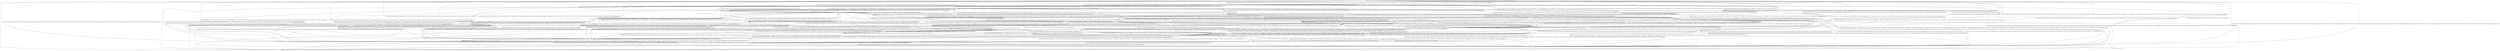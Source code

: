 digraph G {
graph [dpi = 600]"$" [label="$",shape=doublecircle];
"Add_to_Cart" [label="Add_to_Cart",shape=ellipse];
"View_Items" [label="View_Items",shape=ellipse];
"cancelorder" [label="cancelorder",shape=ellipse];
"clearcart" [label="clearcart",shape=ellipse];
"deferorder" [label="deferorder",shape=ellipse];
"home" [label="home",shape=ellipse];
"inventory" [label="inventory",shape=ellipse];
"login" [label="login",shape=septagon];
"logout" [label="logout",shape=ellipse];
"purchasecart" [label="purchasecart",shape=ellipse];
"remove" [label="remove",shape=ellipse];
"sellinventory" [label="sellinventory",shape=ellipse];
"shoppingcart" [label="shoppingcart",shape=ellipse];
"login"->"$" [style=solid,label=""];
"View_Items"->"$" [style=solid,label=""];
"Add_to_Cart"->"$" [style=solid,label=""];
"shoppingcart"->"$" [style=solid,label=""];
"clearcart"->"$" [style=solid,label=""];
"deferorder"->"$" [style=solid,label=""];
"home"->"$" [style=solid,label=""];
"logout"->"$" [style=solid,label=""];
"inventory"->"$" [style=solid,label=""];
"sellinventory"->"$" [style=solid,label=""];
"purchasecart"->"$" [style=solid,label=""];
"cancelorder"->"$" [style=solid,label=""];
"remove"->"$" [style=solid,label=""];
"login"->"login" [style=solid,label="[${action}=\"login=true && loginpurchasecart++ && loginhome++ && loginlogout++ && logindeferorder++ && loginclearcart++ && logincancelorder++\"] / [${guard}=\"!${login} && !${View_Items} && !${Add_to_Cart} && !${purchasecart} && !${home} && !${logout} && !${deferorder} && !${inventory} && !${sellinventory} && !${shoppingcart} && !${clearcart} && !${remove} && !${cancelorder}\"]"];
"login"->"View_Items" [style=solid,label="[${action}=\"View_Items=true && View_ItemsAdd_to_Cart++ && View_Itemspurchasecart++ && View_Itemsdeferorder++ && View_Itemsshoppingcart++ && View_Itemsclearcart++ && View_Itemsremove++\"] / [${guard}=\"${login} && !${purchasecart} && !${home} && !${logout} && !${deferorder} && !${inventory} && !${sellinventory} && !${remove} && !${cancelorder}\"]"];
"login"->"Add_to_Cart" [style=solid,label="[${action}=\"Add_to_Cart=true && View_ItemsAdd_to_Cart-- && Add_to_Cartpurchasecart++ && Add_to_Cartdeferorder++ && Add_to_Cartshoppingcart++ && Add_to_Cartclearcart++ && Add_to_Cartremove++\"] / [${guard}=\"${login} && ${View_Items} && !${purchasecart} && !${home} && !${logout} && !${deferorder} && !${inventory} && !${sellinventory} && !${remove} && !${cancelorder} && View_ItemsAdd_to_Cart>=0\"]"];
"login"->"shoppingcart" [style=solid,label="[${action}=\"shoppingcart=true && View_Itemsshoppingcart-- && Add_to_Cartshoppingcart-- && shoppingcartclearcart++ && shoppingcartremove++\"] / [${guard}=\"${login} && ${View_Items} && ${Add_to_Cart} && !${purchasecart} && !${home} && !${logout} && !${deferorder} && !${inventory} && !${sellinventory} && !${clearcart} && !${cancelorder} && View_Itemsshoppingcart>=0 && Add_to_Cartshoppingcart>=0\"]"];
"login"->"clearcart" [style=solid,label="[${action}=\"clearcart=true && loginclearcart-- && View_Itemsclearcart-- && Add_to_Cartclearcart-- && shoppingcartclearcart--\"] / [${guard}=\"${login} && ${View_Items} && ${Add_to_Cart} && !${purchasecart} && !${home} && !${logout} && !${deferorder} && !${inventory} && !${sellinventory} && ${shoppingcart} && !${clearcart} && !${remove} && !${cancelorder} && loginclearcart>=0 && View_Itemsclearcart>=0 && Add_to_Cartclearcart>=0 && shoppingcartclearcart>=0\"]"];
"login"->"deferorder" [style=solid,label="[${action}=\"deferorder=true && logindeferorder-- && View_Itemsdeferorder-- && Add_to_Cartdeferorder--\"] / [${guard}=\"${login} && ${View_Items} && ${Add_to_Cart} && !${purchasecart} && !${home} && !${logout} && !${deferorder} && !${inventory} && !${sellinventory} && !${cancelorder} && logindeferorder>=0 && View_Itemsdeferorder>=0 && Add_to_Cartdeferorder>=0\"]"];
"login"->"home" [style=solid,label="[${action}=\"home=true && loginhome-- && homelogout++\"] / [${guard}=\"${login} && !${home} && !${logout} && loginhome>=0\"]"];
"login"->"logout" [style=solid,label="[${action}=\"logout=true && loginlogout-- && homelogout--\"] / [${guard}=\"${login} && ${home} && !${logout} && loginlogout>=0 && homelogout>=0\"]"];
"login"->"inventory" [style=solid,label="[${action}=\"inventory=true && inventorycancelorder++\"] / [${guard}=\"${login} && !${View_Items} && !${Add_to_Cart} && !${purchasecart} && !${home} && !${logout} && !${deferorder} && !${sellinventory} && !${shoppingcart} && !${clearcart} && !${remove}\"]"];
"login"->"sellinventory" [style=solid,label="[${action}=\"sellinventory=true\"] / [${guard}=\"${login} && !${View_Items} && !${Add_to_Cart} && !${purchasecart} && !${home} && !${logout} && !${deferorder} && ${inventory} && !${shoppingcart} && !${clearcart} && !${remove}\"]"];
"login"->"purchasecart" [style=solid,label="[${action}=\"purchasecart=true && loginpurchasecart-- && View_Itemspurchasecart-- && Add_to_Cartpurchasecart--\"] / [${guard}=\"${login} && ${View_Items} && ${Add_to_Cart} && !${purchasecart} && !${home} && !${logout} && !${deferorder} && !${inventory} && !${sellinventory} && !${cancelorder} && loginpurchasecart>=0 && View_Itemspurchasecart>=0 && Add_to_Cartpurchasecart>=0\"]"];
"login"->"cancelorder" [style=solid,label="[${action}=\"cancelorder=true && logincancelorder-- && inventorycancelorder--\"] / [${guard}=\"${login} && !${View_Items} && !${Add_to_Cart} && !${purchasecart} && !${home} && !${logout} && !${deferorder} && ${inventory} && !${sellinventory} && !${shoppingcart} && !${clearcart} && !${remove} && !${cancelorder} && logincancelorder>=0 && inventorycancelorder>=0\"]"];
"login"->"remove" [style=solid,label="[${action}=\"remove=true && View_Itemsremove-- && Add_to_Cartremove-- && shoppingcartremove--\"] / [${guard}=\"${login} && ${View_Items} && ${Add_to_Cart} && !${purchasecart} && !${home} && !${logout} && !${deferorder} && !${inventory} && !${sellinventory} && ${shoppingcart} && !${clearcart} && !${cancelorder} && View_Itemsremove>=0 && Add_to_Cartremove>=0 && shoppingcartremove>=0\"]"];
"View_Items"->"login" [style=solid,label="[${action}=\"login=true && loginpurchasecart++ && loginhome++ && loginlogout++ && logindeferorder++ && loginclearcart++ && logincancelorder++\"] / [${guard}=\"!${login} && !${View_Items} && !${Add_to_Cart} && !${purchasecart} && !${home} && !${logout} && !${deferorder} && !${inventory} && !${sellinventory} && !${shoppingcart} && !${clearcart} && !${remove} && !${cancelorder}\"]"];
"View_Items"->"View_Items" [style=solid,label="[${action}=\"View_Items=true && View_ItemsAdd_to_Cart++ && View_Itemspurchasecart++ && View_Itemsdeferorder++ && View_Itemsshoppingcart++ && View_Itemsclearcart++ && View_Itemsremove++\"] / [${guard}=\"${login} && !${purchasecart} && !${home} && !${logout} && !${deferorder} && !${inventory} && !${sellinventory} && !${remove} && !${cancelorder}\"]"];
"View_Items"->"Add_to_Cart" [style=solid,label="[${action}=\"Add_to_Cart=true && View_ItemsAdd_to_Cart-- && Add_to_Cartpurchasecart++ && Add_to_Cartdeferorder++ && Add_to_Cartshoppingcart++ && Add_to_Cartclearcart++ && Add_to_Cartremove++\"] / [${guard}=\"${login} && ${View_Items} && !${purchasecart} && !${home} && !${logout} && !${deferorder} && !${inventory} && !${sellinventory} && !${remove} && !${cancelorder} && View_ItemsAdd_to_Cart>=0\"]"];
"View_Items"->"shoppingcart" [style=solid,label="[${action}=\"shoppingcart=true && View_Itemsshoppingcart-- && Add_to_Cartshoppingcart-- && shoppingcartclearcart++ && shoppingcartremove++\"] / [${guard}=\"${login} && ${View_Items} && ${Add_to_Cart} && !${purchasecart} && !${home} && !${logout} && !${deferorder} && !${inventory} && !${sellinventory} && !${clearcart} && !${cancelorder} && View_Itemsshoppingcart>=0 && Add_to_Cartshoppingcart>=0\"]"];
"View_Items"->"clearcart" [style=solid,label="[${action}=\"clearcart=true && loginclearcart-- && View_Itemsclearcart-- && Add_to_Cartclearcart-- && shoppingcartclearcart--\"] / [${guard}=\"${login} && ${View_Items} && ${Add_to_Cart} && !${purchasecart} && !${home} && !${logout} && !${deferorder} && !${inventory} && !${sellinventory} && ${shoppingcart} && !${clearcart} && !${remove} && !${cancelorder} && loginclearcart>=0 && View_Itemsclearcart>=0 && Add_to_Cartclearcart>=0 && shoppingcartclearcart>=0\"]"];
"View_Items"->"deferorder" [style=solid,label="[${action}=\"deferorder=true && logindeferorder-- && View_Itemsdeferorder-- && Add_to_Cartdeferorder--\"] / [${guard}=\"${login} && ${View_Items} && ${Add_to_Cart} && !${purchasecart} && !${home} && !${logout} && !${deferorder} && !${inventory} && !${sellinventory} && !${cancelorder} && logindeferorder>=0 && View_Itemsdeferorder>=0 && Add_to_Cartdeferorder>=0\"]"];
"View_Items"->"home" [style=solid,label="[${action}=\"home=true && loginhome-- && homelogout++\"] / [${guard}=\"${login} && !${home} && !${logout} && loginhome>=0\"]"];
"View_Items"->"logout" [style=solid,label="[${action}=\"logout=true && loginlogout-- && homelogout--\"] / [${guard}=\"${login} && ${home} && !${logout} && loginlogout>=0 && homelogout>=0\"]"];
"View_Items"->"inventory" [style=solid,label="[${action}=\"inventory=true && inventorycancelorder++\"] / [${guard}=\"${login} && !${View_Items} && !${Add_to_Cart} && !${purchasecart} && !${home} && !${logout} && !${deferorder} && !${sellinventory} && !${shoppingcart} && !${clearcart} && !${remove}\"]"];
"View_Items"->"sellinventory" [style=solid,label="[${action}=\"sellinventory=true\"] / [${guard}=\"${login} && !${View_Items} && !${Add_to_Cart} && !${purchasecart} && !${home} && !${logout} && !${deferorder} && ${inventory} && !${shoppingcart} && !${clearcart} && !${remove}\"]"];
"View_Items"->"purchasecart" [style=solid,label="[${action}=\"purchasecart=true && loginpurchasecart-- && View_Itemspurchasecart-- && Add_to_Cartpurchasecart--\"] / [${guard}=\"${login} && ${View_Items} && ${Add_to_Cart} && !${purchasecart} && !${home} && !${logout} && !${deferorder} && !${inventory} && !${sellinventory} && !${cancelorder} && loginpurchasecart>=0 && View_Itemspurchasecart>=0 && Add_to_Cartpurchasecart>=0\"]"];
"View_Items"->"cancelorder" [style=solid,label="[${action}=\"cancelorder=true && logincancelorder-- && inventorycancelorder--\"] / [${guard}=\"${login} && !${View_Items} && !${Add_to_Cart} && !${purchasecart} && !${home} && !${logout} && !${deferorder} && ${inventory} && !${sellinventory} && !${shoppingcart} && !${clearcart} && !${remove} && !${cancelorder} && logincancelorder>=0 && inventorycancelorder>=0\"]"];
"View_Items"->"remove" [style=solid,label="[${action}=\"remove=true && View_Itemsremove-- && Add_to_Cartremove-- && shoppingcartremove--\"] / [${guard}=\"${login} && ${View_Items} && ${Add_to_Cart} && !${purchasecart} && !${home} && !${logout} && !${deferorder} && !${inventory} && !${sellinventory} && ${shoppingcart} && !${clearcart} && !${cancelorder} && View_Itemsremove>=0 && Add_to_Cartremove>=0 && shoppingcartremove>=0\"]"];
"Add_to_Cart"->"login" [style=solid,label="[${action}=\"login=true && loginpurchasecart++ && loginhome++ && loginlogout++ && logindeferorder++ && loginclearcart++ && logincancelorder++\"] / [${guard}=\"!${login} && !${View_Items} && !${Add_to_Cart} && !${purchasecart} && !${home} && !${logout} && !${deferorder} && !${inventory} && !${sellinventory} && !${shoppingcart} && !${clearcart} && !${remove} && !${cancelorder}\"]"];
"Add_to_Cart"->"View_Items" [style=solid,label="[${action}=\"View_Items=true && View_ItemsAdd_to_Cart++ && View_Itemspurchasecart++ && View_Itemsdeferorder++ && View_Itemsshoppingcart++ && View_Itemsclearcart++ && View_Itemsremove++\"] / [${guard}=\"${login} && !${purchasecart} && !${home} && !${logout} && !${deferorder} && !${inventory} && !${sellinventory} && !${remove} && !${cancelorder}\"]"];
"Add_to_Cart"->"Add_to_Cart" [style=solid,label="[${action}=\"Add_to_Cart=true && View_ItemsAdd_to_Cart-- && Add_to_Cartpurchasecart++ && Add_to_Cartdeferorder++ && Add_to_Cartshoppingcart++ && Add_to_Cartclearcart++ && Add_to_Cartremove++\"] / [${guard}=\"${login} && ${View_Items} && !${purchasecart} && !${home} && !${logout} && !${deferorder} && !${inventory} && !${sellinventory} && !${remove} && !${cancelorder} && View_ItemsAdd_to_Cart>=0\"]"];
"Add_to_Cart"->"shoppingcart" [style=solid,label="[${action}=\"shoppingcart=true && View_Itemsshoppingcart-- && Add_to_Cartshoppingcart-- && shoppingcartclearcart++ && shoppingcartremove++\"] / [${guard}=\"${login} && ${View_Items} && ${Add_to_Cart} && !${purchasecart} && !${home} && !${logout} && !${deferorder} && !${inventory} && !${sellinventory} && !${clearcart} && !${cancelorder} && View_Itemsshoppingcart>=0 && Add_to_Cartshoppingcart>=0\"]"];
"Add_to_Cart"->"clearcart" [style=solid,label="[${action}=\"clearcart=true && loginclearcart-- && View_Itemsclearcart-- && Add_to_Cartclearcart-- && shoppingcartclearcart--\"] / [${guard}=\"${login} && ${View_Items} && ${Add_to_Cart} && !${purchasecart} && !${home} && !${logout} && !${deferorder} && !${inventory} && !${sellinventory} && ${shoppingcart} && !${clearcart} && !${remove} && !${cancelorder} && loginclearcart>=0 && View_Itemsclearcart>=0 && Add_to_Cartclearcart>=0 && shoppingcartclearcart>=0\"]"];
"Add_to_Cart"->"deferorder" [style=solid,label="[${action}=\"deferorder=true && logindeferorder-- && View_Itemsdeferorder-- && Add_to_Cartdeferorder--\"] / [${guard}=\"${login} && ${View_Items} && ${Add_to_Cart} && !${purchasecart} && !${home} && !${logout} && !${deferorder} && !${inventory} && !${sellinventory} && !${cancelorder} && logindeferorder>=0 && View_Itemsdeferorder>=0 && Add_to_Cartdeferorder>=0\"]"];
"Add_to_Cart"->"home" [style=solid,label="[${action}=\"home=true && loginhome-- && homelogout++\"] / [${guard}=\"${login} && !${home} && !${logout} && loginhome>=0\"]"];
"Add_to_Cart"->"logout" [style=solid,label="[${action}=\"logout=true && loginlogout-- && homelogout--\"] / [${guard}=\"${login} && ${home} && !${logout} && loginlogout>=0 && homelogout>=0\"]"];
"Add_to_Cart"->"inventory" [style=solid,label="[${action}=\"inventory=true && inventorycancelorder++\"] / [${guard}=\"${login} && !${View_Items} && !${Add_to_Cart} && !${purchasecart} && !${home} && !${logout} && !${deferorder} && !${sellinventory} && !${shoppingcart} && !${clearcart} && !${remove}\"]"];
"Add_to_Cart"->"sellinventory" [style=solid,label="[${action}=\"sellinventory=true\"] / [${guard}=\"${login} && !${View_Items} && !${Add_to_Cart} && !${purchasecart} && !${home} && !${logout} && !${deferorder} && ${inventory} && !${shoppingcart} && !${clearcart} && !${remove}\"]"];
"Add_to_Cart"->"purchasecart" [style=solid,label="[${action}=\"purchasecart=true && loginpurchasecart-- && View_Itemspurchasecart-- && Add_to_Cartpurchasecart--\"] / [${guard}=\"${login} && ${View_Items} && ${Add_to_Cart} && !${purchasecart} && !${home} && !${logout} && !${deferorder} && !${inventory} && !${sellinventory} && !${cancelorder} && loginpurchasecart>=0 && View_Itemspurchasecart>=0 && Add_to_Cartpurchasecart>=0\"]"];
"Add_to_Cart"->"cancelorder" [style=solid,label="[${action}=\"cancelorder=true && logincancelorder-- && inventorycancelorder--\"] / [${guard}=\"${login} && !${View_Items} && !${Add_to_Cart} && !${purchasecart} && !${home} && !${logout} && !${deferorder} && ${inventory} && !${sellinventory} && !${shoppingcart} && !${clearcart} && !${remove} && !${cancelorder} && logincancelorder>=0 && inventorycancelorder>=0\"]"];
"Add_to_Cart"->"remove" [style=solid,label="[${action}=\"remove=true && View_Itemsremove-- && Add_to_Cartremove-- && shoppingcartremove--\"] / [${guard}=\"${login} && ${View_Items} && ${Add_to_Cart} && !${purchasecart} && !${home} && !${logout} && !${deferorder} && !${inventory} && !${sellinventory} && ${shoppingcart} && !${clearcart} && !${cancelorder} && View_Itemsremove>=0 && Add_to_Cartremove>=0 && shoppingcartremove>=0\"]"];
"shoppingcart"->"login" [style=solid,label="[${action}=\"login=true && loginpurchasecart++ && loginhome++ && loginlogout++ && logindeferorder++ && loginclearcart++ && logincancelorder++\"] / [${guard}=\"!${login} && !${View_Items} && !${Add_to_Cart} && !${purchasecart} && !${home} && !${logout} && !${deferorder} && !${inventory} && !${sellinventory} && !${shoppingcart} && !${clearcart} && !${remove} && !${cancelorder}\"]"];
"shoppingcart"->"View_Items" [style=solid,label="[${action}=\"View_Items=true && View_ItemsAdd_to_Cart++ && View_Itemspurchasecart++ && View_Itemsdeferorder++ && View_Itemsshoppingcart++ && View_Itemsclearcart++ && View_Itemsremove++\"] / [${guard}=\"${login} && !${purchasecart} && !${home} && !${logout} && !${deferorder} && !${inventory} && !${sellinventory} && !${remove} && !${cancelorder}\"]"];
"shoppingcart"->"Add_to_Cart" [style=solid,label="[${action}=\"Add_to_Cart=true && View_ItemsAdd_to_Cart-- && Add_to_Cartpurchasecart++ && Add_to_Cartdeferorder++ && Add_to_Cartshoppingcart++ && Add_to_Cartclearcart++ && Add_to_Cartremove++\"] / [${guard}=\"${login} && ${View_Items} && !${purchasecart} && !${home} && !${logout} && !${deferorder} && !${inventory} && !${sellinventory} && !${remove} && !${cancelorder} && View_ItemsAdd_to_Cart>=0\"]"];
"shoppingcart"->"shoppingcart" [style=solid,label="[${action}=\"shoppingcart=true && View_Itemsshoppingcart-- && Add_to_Cartshoppingcart-- && shoppingcartclearcart++ && shoppingcartremove++\"] / [${guard}=\"${login} && ${View_Items} && ${Add_to_Cart} && !${purchasecart} && !${home} && !${logout} && !${deferorder} && !${inventory} && !${sellinventory} && !${clearcart} && !${cancelorder} && View_Itemsshoppingcart>=0 && Add_to_Cartshoppingcart>=0\"]"];
"shoppingcart"->"clearcart" [style=solid,label="[${action}=\"clearcart=true && loginclearcart-- && View_Itemsclearcart-- && Add_to_Cartclearcart-- && shoppingcartclearcart--\"] / [${guard}=\"${login} && ${View_Items} && ${Add_to_Cart} && !${purchasecart} && !${home} && !${logout} && !${deferorder} && !${inventory} && !${sellinventory} && ${shoppingcart} && !${clearcart} && !${remove} && !${cancelorder} && loginclearcart>=0 && View_Itemsclearcart>=0 && Add_to_Cartclearcart>=0 && shoppingcartclearcart>=0\"]"];
"shoppingcart"->"deferorder" [style=solid,label="[${action}=\"deferorder=true && logindeferorder-- && View_Itemsdeferorder-- && Add_to_Cartdeferorder--\"] / [${guard}=\"${login} && ${View_Items} && ${Add_to_Cart} && !${purchasecart} && !${home} && !${logout} && !${deferorder} && !${inventory} && !${sellinventory} && !${cancelorder} && logindeferorder>=0 && View_Itemsdeferorder>=0 && Add_to_Cartdeferorder>=0\"]"];
"shoppingcart"->"home" [style=solid,label="[${action}=\"home=true && loginhome-- && homelogout++\"] / [${guard}=\"${login} && !${home} && !${logout} && loginhome>=0\"]"];
"shoppingcart"->"logout" [style=solid,label="[${action}=\"logout=true && loginlogout-- && homelogout--\"] / [${guard}=\"${login} && ${home} && !${logout} && loginlogout>=0 && homelogout>=0\"]"];
"shoppingcart"->"inventory" [style=solid,label="[${action}=\"inventory=true && inventorycancelorder++\"] / [${guard}=\"${login} && !${View_Items} && !${Add_to_Cart} && !${purchasecart} && !${home} && !${logout} && !${deferorder} && !${sellinventory} && !${shoppingcart} && !${clearcart} && !${remove}\"]"];
"shoppingcart"->"sellinventory" [style=solid,label="[${action}=\"sellinventory=true\"] / [${guard}=\"${login} && !${View_Items} && !${Add_to_Cart} && !${purchasecart} && !${home} && !${logout} && !${deferorder} && ${inventory} && !${shoppingcart} && !${clearcart} && !${remove}\"]"];
"shoppingcart"->"purchasecart" [style=solid,label="[${action}=\"purchasecart=true && loginpurchasecart-- && View_Itemspurchasecart-- && Add_to_Cartpurchasecart--\"] / [${guard}=\"${login} && ${View_Items} && ${Add_to_Cart} && !${purchasecart} && !${home} && !${logout} && !${deferorder} && !${inventory} && !${sellinventory} && !${cancelorder} && loginpurchasecart>=0 && View_Itemspurchasecart>=0 && Add_to_Cartpurchasecart>=0\"]"];
"shoppingcart"->"cancelorder" [style=solid,label="[${action}=\"cancelorder=true && logincancelorder-- && inventorycancelorder--\"] / [${guard}=\"${login} && !${View_Items} && !${Add_to_Cart} && !${purchasecart} && !${home} && !${logout} && !${deferorder} && ${inventory} && !${sellinventory} && !${shoppingcart} && !${clearcart} && !${remove} && !${cancelorder} && logincancelorder>=0 && inventorycancelorder>=0\"]"];
"shoppingcart"->"remove" [style=solid,label="[${action}=\"remove=true && View_Itemsremove-- && Add_to_Cartremove-- && shoppingcartremove--\"] / [${guard}=\"${login} && ${View_Items} && ${Add_to_Cart} && !${purchasecart} && !${home} && !${logout} && !${deferorder} && !${inventory} && !${sellinventory} && ${shoppingcart} && !${clearcart} && !${cancelorder} && View_Itemsremove>=0 && Add_to_Cartremove>=0 && shoppingcartremove>=0\"]"];
"clearcart"->"login" [style=solid,label="[${action}=\"login=true && loginpurchasecart++ && loginhome++ && loginlogout++ && logindeferorder++ && loginclearcart++ && logincancelorder++\"] / [${guard}=\"!${login} && !${View_Items} && !${Add_to_Cart} && !${purchasecart} && !${home} && !${logout} && !${deferorder} && !${inventory} && !${sellinventory} && !${shoppingcart} && !${clearcart} && !${remove} && !${cancelorder}\"]"];
"clearcart"->"View_Items" [style=solid,label="[${action}=\"View_Items=true && View_ItemsAdd_to_Cart++ && View_Itemspurchasecart++ && View_Itemsdeferorder++ && View_Itemsshoppingcart++ && View_Itemsclearcart++ && View_Itemsremove++\"] / [${guard}=\"${login} && !${purchasecart} && !${home} && !${logout} && !${deferorder} && !${inventory} && !${sellinventory} && !${remove} && !${cancelorder}\"]"];
"clearcart"->"Add_to_Cart" [style=solid,label="[${action}=\"Add_to_Cart=true && View_ItemsAdd_to_Cart-- && Add_to_Cartpurchasecart++ && Add_to_Cartdeferorder++ && Add_to_Cartshoppingcart++ && Add_to_Cartclearcart++ && Add_to_Cartremove++\"] / [${guard}=\"${login} && ${View_Items} && !${purchasecart} && !${home} && !${logout} && !${deferorder} && !${inventory} && !${sellinventory} && !${remove} && !${cancelorder} && View_ItemsAdd_to_Cart>=0\"]"];
"clearcart"->"shoppingcart" [style=solid,label="[${action}=\"shoppingcart=true && View_Itemsshoppingcart-- && Add_to_Cartshoppingcart-- && shoppingcartclearcart++ && shoppingcartremove++\"] / [${guard}=\"${login} && ${View_Items} && ${Add_to_Cart} && !${purchasecart} && !${home} && !${logout} && !${deferorder} && !${inventory} && !${sellinventory} && !${clearcart} && !${cancelorder} && View_Itemsshoppingcart>=0 && Add_to_Cartshoppingcart>=0\"]"];
"clearcart"->"clearcart" [style=solid,label="[${action}=\"clearcart=true && loginclearcart-- && View_Itemsclearcart-- && Add_to_Cartclearcart-- && shoppingcartclearcart--\"] / [${guard}=\"${login} && ${View_Items} && ${Add_to_Cart} && !${purchasecart} && !${home} && !${logout} && !${deferorder} && !${inventory} && !${sellinventory} && ${shoppingcart} && !${clearcart} && !${remove} && !${cancelorder} && loginclearcart>=0 && View_Itemsclearcart>=0 && Add_to_Cartclearcart>=0 && shoppingcartclearcart>=0\"]"];
"clearcart"->"deferorder" [style=solid,label="[${action}=\"deferorder=true && logindeferorder-- && View_Itemsdeferorder-- && Add_to_Cartdeferorder--\"] / [${guard}=\"${login} && ${View_Items} && ${Add_to_Cart} && !${purchasecart} && !${home} && !${logout} && !${deferorder} && !${inventory} && !${sellinventory} && !${cancelorder} && logindeferorder>=0 && View_Itemsdeferorder>=0 && Add_to_Cartdeferorder>=0\"]"];
"clearcart"->"home" [style=solid,label="[${action}=\"home=true && loginhome-- && homelogout++\"] / [${guard}=\"${login} && !${home} && !${logout} && loginhome>=0\"]"];
"clearcart"->"logout" [style=solid,label="[${action}=\"logout=true && loginlogout-- && homelogout--\"] / [${guard}=\"${login} && ${home} && !${logout} && loginlogout>=0 && homelogout>=0\"]"];
"clearcart"->"inventory" [style=solid,label="[${action}=\"inventory=true && inventorycancelorder++\"] / [${guard}=\"${login} && !${View_Items} && !${Add_to_Cart} && !${purchasecart} && !${home} && !${logout} && !${deferorder} && !${sellinventory} && !${shoppingcart} && !${clearcart} && !${remove}\"]"];
"clearcart"->"sellinventory" [style=solid,label="[${action}=\"sellinventory=true\"] / [${guard}=\"${login} && !${View_Items} && !${Add_to_Cart} && !${purchasecart} && !${home} && !${logout} && !${deferorder} && ${inventory} && !${shoppingcart} && !${clearcart} && !${remove}\"]"];
"clearcart"->"purchasecart" [style=solid,label="[${action}=\"purchasecart=true && loginpurchasecart-- && View_Itemspurchasecart-- && Add_to_Cartpurchasecart--\"] / [${guard}=\"${login} && ${View_Items} && ${Add_to_Cart} && !${purchasecart} && !${home} && !${logout} && !${deferorder} && !${inventory} && !${sellinventory} && !${cancelorder} && loginpurchasecart>=0 && View_Itemspurchasecart>=0 && Add_to_Cartpurchasecart>=0\"]"];
"clearcart"->"cancelorder" [style=solid,label="[${action}=\"cancelorder=true && logincancelorder-- && inventorycancelorder--\"] / [${guard}=\"${login} && !${View_Items} && !${Add_to_Cart} && !${purchasecart} && !${home} && !${logout} && !${deferorder} && ${inventory} && !${sellinventory} && !${shoppingcart} && !${clearcart} && !${remove} && !${cancelorder} && logincancelorder>=0 && inventorycancelorder>=0\"]"];
"clearcart"->"remove" [style=solid,label="[${action}=\"remove=true && View_Itemsremove-- && Add_to_Cartremove-- && shoppingcartremove--\"] / [${guard}=\"${login} && ${View_Items} && ${Add_to_Cart} && !${purchasecart} && !${home} && !${logout} && !${deferorder} && !${inventory} && !${sellinventory} && ${shoppingcart} && !${clearcart} && !${cancelorder} && View_Itemsremove>=0 && Add_to_Cartremove>=0 && shoppingcartremove>=0\"]"];
"deferorder"->"login" [style=solid,label="[${action}=\"login=true && loginpurchasecart++ && loginhome++ && loginlogout++ && logindeferorder++ && loginclearcart++ && logincancelorder++\"] / [${guard}=\"!${login} && !${View_Items} && !${Add_to_Cart} && !${purchasecart} && !${home} && !${logout} && !${deferorder} && !${inventory} && !${sellinventory} && !${shoppingcart} && !${clearcart} && !${remove} && !${cancelorder}\"]"];
"deferorder"->"View_Items" [style=solid,label="[${action}=\"View_Items=true && View_ItemsAdd_to_Cart++ && View_Itemspurchasecart++ && View_Itemsdeferorder++ && View_Itemsshoppingcart++ && View_Itemsclearcart++ && View_Itemsremove++\"] / [${guard}=\"${login} && !${purchasecart} && !${home} && !${logout} && !${deferorder} && !${inventory} && !${sellinventory} && !${remove} && !${cancelorder}\"]"];
"deferorder"->"Add_to_Cart" [style=solid,label="[${action}=\"Add_to_Cart=true && View_ItemsAdd_to_Cart-- && Add_to_Cartpurchasecart++ && Add_to_Cartdeferorder++ && Add_to_Cartshoppingcart++ && Add_to_Cartclearcart++ && Add_to_Cartremove++\"] / [${guard}=\"${login} && ${View_Items} && !${purchasecart} && !${home} && !${logout} && !${deferorder} && !${inventory} && !${sellinventory} && !${remove} && !${cancelorder} && View_ItemsAdd_to_Cart>=0\"]"];
"deferorder"->"shoppingcart" [style=solid,label="[${action}=\"shoppingcart=true && View_Itemsshoppingcart-- && Add_to_Cartshoppingcart-- && shoppingcartclearcart++ && shoppingcartremove++\"] / [${guard}=\"${login} && ${View_Items} && ${Add_to_Cart} && !${purchasecart} && !${home} && !${logout} && !${deferorder} && !${inventory} && !${sellinventory} && !${clearcart} && !${cancelorder} && View_Itemsshoppingcart>=0 && Add_to_Cartshoppingcart>=0\"]"];
"deferorder"->"clearcart" [style=solid,label="[${action}=\"clearcart=true && loginclearcart-- && View_Itemsclearcart-- && Add_to_Cartclearcart-- && shoppingcartclearcart--\"] / [${guard}=\"${login} && ${View_Items} && ${Add_to_Cart} && !${purchasecart} && !${home} && !${logout} && !${deferorder} && !${inventory} && !${sellinventory} && ${shoppingcart} && !${clearcart} && !${remove} && !${cancelorder} && loginclearcart>=0 && View_Itemsclearcart>=0 && Add_to_Cartclearcart>=0 && shoppingcartclearcart>=0\"]"];
"deferorder"->"deferorder" [style=solid,label="[${action}=\"deferorder=true && logindeferorder-- && View_Itemsdeferorder-- && Add_to_Cartdeferorder--\"] / [${guard}=\"${login} && ${View_Items} && ${Add_to_Cart} && !${purchasecart} && !${home} && !${logout} && !${deferorder} && !${inventory} && !${sellinventory} && !${cancelorder} && logindeferorder>=0 && View_Itemsdeferorder>=0 && Add_to_Cartdeferorder>=0\"]"];
"deferorder"->"home" [style=solid,label="[${action}=\"home=true && loginhome-- && homelogout++\"] / [${guard}=\"${login} && !${home} && !${logout} && loginhome>=0\"]"];
"deferorder"->"logout" [style=solid,label="[${action}=\"logout=true && loginlogout-- && homelogout--\"] / [${guard}=\"${login} && ${home} && !${logout} && loginlogout>=0 && homelogout>=0\"]"];
"deferorder"->"inventory" [style=solid,label="[${action}=\"inventory=true && inventorycancelorder++\"] / [${guard}=\"${login} && !${View_Items} && !${Add_to_Cart} && !${purchasecart} && !${home} && !${logout} && !${deferorder} && !${sellinventory} && !${shoppingcart} && !${clearcart} && !${remove}\"]"];
"deferorder"->"sellinventory" [style=solid,label="[${action}=\"sellinventory=true\"] / [${guard}=\"${login} && !${View_Items} && !${Add_to_Cart} && !${purchasecart} && !${home} && !${logout} && !${deferorder} && ${inventory} && !${shoppingcart} && !${clearcart} && !${remove}\"]"];
"deferorder"->"purchasecart" [style=solid,label="[${action}=\"purchasecart=true && loginpurchasecart-- && View_Itemspurchasecart-- && Add_to_Cartpurchasecart--\"] / [${guard}=\"${login} && ${View_Items} && ${Add_to_Cart} && !${purchasecart} && !${home} && !${logout} && !${deferorder} && !${inventory} && !${sellinventory} && !${cancelorder} && loginpurchasecart>=0 && View_Itemspurchasecart>=0 && Add_to_Cartpurchasecart>=0\"]"];
"deferorder"->"cancelorder" [style=solid,label="[${action}=\"cancelorder=true && logincancelorder-- && inventorycancelorder--\"] / [${guard}=\"${login} && !${View_Items} && !${Add_to_Cart} && !${purchasecart} && !${home} && !${logout} && !${deferorder} && ${inventory} && !${sellinventory} && !${shoppingcart} && !${clearcart} && !${remove} && !${cancelorder} && logincancelorder>=0 && inventorycancelorder>=0\"]"];
"deferorder"->"remove" [style=solid,label="[${action}=\"remove=true && View_Itemsremove-- && Add_to_Cartremove-- && shoppingcartremove--\"] / [${guard}=\"${login} && ${View_Items} && ${Add_to_Cart} && !${purchasecart} && !${home} && !${logout} && !${deferorder} && !${inventory} && !${sellinventory} && ${shoppingcart} && !${clearcart} && !${cancelorder} && View_Itemsremove>=0 && Add_to_Cartremove>=0 && shoppingcartremove>=0\"]"];
"home"->"login" [style=solid,label="[${action}=\"login=true && loginpurchasecart++ && loginhome++ && loginlogout++ && logindeferorder++ && loginclearcart++ && logincancelorder++\"] / [${guard}=\"!${login} && !${View_Items} && !${Add_to_Cart} && !${purchasecart} && !${home} && !${logout} && !${deferorder} && !${inventory} && !${sellinventory} && !${shoppingcart} && !${clearcart} && !${remove} && !${cancelorder}\"]"];
"home"->"View_Items" [style=solid,label="[${action}=\"View_Items=true && View_ItemsAdd_to_Cart++ && View_Itemspurchasecart++ && View_Itemsdeferorder++ && View_Itemsshoppingcart++ && View_Itemsclearcart++ && View_Itemsremove++\"] / [${guard}=\"${login} && !${purchasecart} && !${home} && !${logout} && !${deferorder} && !${inventory} && !${sellinventory} && !${remove} && !${cancelorder}\"]"];
"home"->"Add_to_Cart" [style=solid,label="[${action}=\"Add_to_Cart=true && View_ItemsAdd_to_Cart-- && Add_to_Cartpurchasecart++ && Add_to_Cartdeferorder++ && Add_to_Cartshoppingcart++ && Add_to_Cartclearcart++ && Add_to_Cartremove++\"] / [${guard}=\"${login} && ${View_Items} && !${purchasecart} && !${home} && !${logout} && !${deferorder} && !${inventory} && !${sellinventory} && !${remove} && !${cancelorder} && View_ItemsAdd_to_Cart>=0\"]"];
"home"->"shoppingcart" [style=solid,label="[${action}=\"shoppingcart=true && View_Itemsshoppingcart-- && Add_to_Cartshoppingcart-- && shoppingcartclearcart++ && shoppingcartremove++\"] / [${guard}=\"${login} && ${View_Items} && ${Add_to_Cart} && !${purchasecart} && !${home} && !${logout} && !${deferorder} && !${inventory} && !${sellinventory} && !${clearcart} && !${cancelorder} && View_Itemsshoppingcart>=0 && Add_to_Cartshoppingcart>=0\"]"];
"home"->"clearcart" [style=solid,label="[${action}=\"clearcart=true && loginclearcart-- && View_Itemsclearcart-- && Add_to_Cartclearcart-- && shoppingcartclearcart--\"] / [${guard}=\"${login} && ${View_Items} && ${Add_to_Cart} && !${purchasecart} && !${home} && !${logout} && !${deferorder} && !${inventory} && !${sellinventory} && ${shoppingcart} && !${clearcart} && !${remove} && !${cancelorder} && loginclearcart>=0 && View_Itemsclearcart>=0 && Add_to_Cartclearcart>=0 && shoppingcartclearcart>=0\"]"];
"home"->"deferorder" [style=solid,label="[${action}=\"deferorder=true && logindeferorder-- && View_Itemsdeferorder-- && Add_to_Cartdeferorder--\"] / [${guard}=\"${login} && ${View_Items} && ${Add_to_Cart} && !${purchasecart} && !${home} && !${logout} && !${deferorder} && !${inventory} && !${sellinventory} && !${cancelorder} && logindeferorder>=0 && View_Itemsdeferorder>=0 && Add_to_Cartdeferorder>=0\"]"];
"home"->"home" [style=solid,label="[${action}=\"home=true && loginhome-- && homelogout++\"] / [${guard}=\"${login} && !${home} && !${logout} && loginhome>=0\"]"];
"home"->"logout" [style=solid,label="[${action}=\"logout=true && loginlogout-- && homelogout--\"] / [${guard}=\"${login} && ${home} && !${logout} && loginlogout>=0 && homelogout>=0\"]"];
"home"->"inventory" [style=solid,label="[${action}=\"inventory=true && inventorycancelorder++\"] / [${guard}=\"${login} && !${View_Items} && !${Add_to_Cart} && !${purchasecart} && !${home} && !${logout} && !${deferorder} && !${sellinventory} && !${shoppingcart} && !${clearcart} && !${remove}\"]"];
"home"->"sellinventory" [style=solid,label="[${action}=\"sellinventory=true\"] / [${guard}=\"${login} && !${View_Items} && !${Add_to_Cart} && !${purchasecart} && !${home} && !${logout} && !${deferorder} && ${inventory} && !${shoppingcart} && !${clearcart} && !${remove}\"]"];
"home"->"purchasecart" [style=solid,label="[${action}=\"purchasecart=true && loginpurchasecart-- && View_Itemspurchasecart-- && Add_to_Cartpurchasecart--\"] / [${guard}=\"${login} && ${View_Items} && ${Add_to_Cart} && !${purchasecart} && !${home} && !${logout} && !${deferorder} && !${inventory} && !${sellinventory} && !${cancelorder} && loginpurchasecart>=0 && View_Itemspurchasecart>=0 && Add_to_Cartpurchasecart>=0\"]"];
"home"->"cancelorder" [style=solid,label="[${action}=\"cancelorder=true && logincancelorder-- && inventorycancelorder--\"] / [${guard}=\"${login} && !${View_Items} && !${Add_to_Cart} && !${purchasecart} && !${home} && !${logout} && !${deferorder} && ${inventory} && !${sellinventory} && !${shoppingcart} && !${clearcart} && !${remove} && !${cancelorder} && logincancelorder>=0 && inventorycancelorder>=0\"]"];
"home"->"remove" [style=solid,label="[${action}=\"remove=true && View_Itemsremove-- && Add_to_Cartremove-- && shoppingcartremove--\"] / [${guard}=\"${login} && ${View_Items} && ${Add_to_Cart} && !${purchasecart} && !${home} && !${logout} && !${deferorder} && !${inventory} && !${sellinventory} && ${shoppingcart} && !${clearcart} && !${cancelorder} && View_Itemsremove>=0 && Add_to_Cartremove>=0 && shoppingcartremove>=0\"]"];
"logout"->"login" [style=solid,label="[${action}=\"login=true && loginpurchasecart++ && loginhome++ && loginlogout++ && logindeferorder++ && loginclearcart++ && logincancelorder++\"] / [${guard}=\"!${login} && !${View_Items} && !${Add_to_Cart} && !${purchasecart} && !${home} && !${logout} && !${deferorder} && !${inventory} && !${sellinventory} && !${shoppingcart} && !${clearcart} && !${remove} && !${cancelorder}\"]"];
"logout"->"View_Items" [style=solid,label="[${action}=\"View_Items=true && View_ItemsAdd_to_Cart++ && View_Itemspurchasecart++ && View_Itemsdeferorder++ && View_Itemsshoppingcart++ && View_Itemsclearcart++ && View_Itemsremove++\"] / [${guard}=\"${login} && !${purchasecart} && !${home} && !${logout} && !${deferorder} && !${inventory} && !${sellinventory} && !${remove} && !${cancelorder}\"]"];
"logout"->"Add_to_Cart" [style=solid,label="[${action}=\"Add_to_Cart=true && View_ItemsAdd_to_Cart-- && Add_to_Cartpurchasecart++ && Add_to_Cartdeferorder++ && Add_to_Cartshoppingcart++ && Add_to_Cartclearcart++ && Add_to_Cartremove++\"] / [${guard}=\"${login} && ${View_Items} && !${purchasecart} && !${home} && !${logout} && !${deferorder} && !${inventory} && !${sellinventory} && !${remove} && !${cancelorder} && View_ItemsAdd_to_Cart>=0\"]"];
"logout"->"shoppingcart" [style=solid,label="[${action}=\"shoppingcart=true && View_Itemsshoppingcart-- && Add_to_Cartshoppingcart-- && shoppingcartclearcart++ && shoppingcartremove++\"] / [${guard}=\"${login} && ${View_Items} && ${Add_to_Cart} && !${purchasecart} && !${home} && !${logout} && !${deferorder} && !${inventory} && !${sellinventory} && !${clearcart} && !${cancelorder} && View_Itemsshoppingcart>=0 && Add_to_Cartshoppingcart>=0\"]"];
"logout"->"clearcart" [style=solid,label="[${action}=\"clearcart=true && loginclearcart-- && View_Itemsclearcart-- && Add_to_Cartclearcart-- && shoppingcartclearcart--\"] / [${guard}=\"${login} && ${View_Items} && ${Add_to_Cart} && !${purchasecart} && !${home} && !${logout} && !${deferorder} && !${inventory} && !${sellinventory} && ${shoppingcart} && !${clearcart} && !${remove} && !${cancelorder} && loginclearcart>=0 && View_Itemsclearcart>=0 && Add_to_Cartclearcart>=0 && shoppingcartclearcart>=0\"]"];
"logout"->"deferorder" [style=solid,label="[${action}=\"deferorder=true && logindeferorder-- && View_Itemsdeferorder-- && Add_to_Cartdeferorder--\"] / [${guard}=\"${login} && ${View_Items} && ${Add_to_Cart} && !${purchasecart} && !${home} && !${logout} && !${deferorder} && !${inventory} && !${sellinventory} && !${cancelorder} && logindeferorder>=0 && View_Itemsdeferorder>=0 && Add_to_Cartdeferorder>=0\"]"];
"logout"->"home" [style=solid,label="[${action}=\"home=true && loginhome-- && homelogout++\"] / [${guard}=\"${login} && !${home} && !${logout} && loginhome>=0\"]"];
"logout"->"logout" [style=solid,label="[${action}=\"logout=true && loginlogout-- && homelogout--\"] / [${guard}=\"${login} && ${home} && !${logout} && loginlogout>=0 && homelogout>=0\"]"];
"logout"->"inventory" [style=solid,label="[${action}=\"inventory=true && inventorycancelorder++\"] / [${guard}=\"${login} && !${View_Items} && !${Add_to_Cart} && !${purchasecart} && !${home} && !${logout} && !${deferorder} && !${sellinventory} && !${shoppingcart} && !${clearcart} && !${remove}\"]"];
"logout"->"sellinventory" [style=solid,label="[${action}=\"sellinventory=true\"] / [${guard}=\"${login} && !${View_Items} && !${Add_to_Cart} && !${purchasecart} && !${home} && !${logout} && !${deferorder} && ${inventory} && !${shoppingcart} && !${clearcart} && !${remove}\"]"];
"logout"->"purchasecart" [style=solid,label="[${action}=\"purchasecart=true && loginpurchasecart-- && View_Itemspurchasecart-- && Add_to_Cartpurchasecart--\"] / [${guard}=\"${login} && ${View_Items} && ${Add_to_Cart} && !${purchasecart} && !${home} && !${logout} && !${deferorder} && !${inventory} && !${sellinventory} && !${cancelorder} && loginpurchasecart>=0 && View_Itemspurchasecart>=0 && Add_to_Cartpurchasecart>=0\"]"];
"logout"->"cancelorder" [style=solid,label="[${action}=\"cancelorder=true && logincancelorder-- && inventorycancelorder--\"] / [${guard}=\"${login} && !${View_Items} && !${Add_to_Cart} && !${purchasecart} && !${home} && !${logout} && !${deferorder} && ${inventory} && !${sellinventory} && !${shoppingcart} && !${clearcart} && !${remove} && !${cancelorder} && logincancelorder>=0 && inventorycancelorder>=0\"]"];
"logout"->"remove" [style=solid,label="[${action}=\"remove=true && View_Itemsremove-- && Add_to_Cartremove-- && shoppingcartremove--\"] / [${guard}=\"${login} && ${View_Items} && ${Add_to_Cart} && !${purchasecart} && !${home} && !${logout} && !${deferorder} && !${inventory} && !${sellinventory} && ${shoppingcart} && !${clearcart} && !${cancelorder} && View_Itemsremove>=0 && Add_to_Cartremove>=0 && shoppingcartremove>=0\"]"];
"inventory"->"login" [style=solid,label="[${action}=\"login=true && loginpurchasecart++ && loginhome++ && loginlogout++ && logindeferorder++ && loginclearcart++ && logincancelorder++\"] / [${guard}=\"!${login} && !${View_Items} && !${Add_to_Cart} && !${purchasecart} && !${home} && !${logout} && !${deferorder} && !${inventory} && !${sellinventory} && !${shoppingcart} && !${clearcart} && !${remove} && !${cancelorder}\"]"];
"inventory"->"View_Items" [style=solid,label="[${action}=\"View_Items=true && View_ItemsAdd_to_Cart++ && View_Itemspurchasecart++ && View_Itemsdeferorder++ && View_Itemsshoppingcart++ && View_Itemsclearcart++ && View_Itemsremove++\"] / [${guard}=\"${login} && !${purchasecart} && !${home} && !${logout} && !${deferorder} && !${inventory} && !${sellinventory} && !${remove} && !${cancelorder}\"]"];
"inventory"->"Add_to_Cart" [style=solid,label="[${action}=\"Add_to_Cart=true && View_ItemsAdd_to_Cart-- && Add_to_Cartpurchasecart++ && Add_to_Cartdeferorder++ && Add_to_Cartshoppingcart++ && Add_to_Cartclearcart++ && Add_to_Cartremove++\"] / [${guard}=\"${login} && ${View_Items} && !${purchasecart} && !${home} && !${logout} && !${deferorder} && !${inventory} && !${sellinventory} && !${remove} && !${cancelorder} && View_ItemsAdd_to_Cart>=0\"]"];
"inventory"->"shoppingcart" [style=solid,label="[${action}=\"shoppingcart=true && View_Itemsshoppingcart-- && Add_to_Cartshoppingcart-- && shoppingcartclearcart++ && shoppingcartremove++\"] / [${guard}=\"${login} && ${View_Items} && ${Add_to_Cart} && !${purchasecart} && !${home} && !${logout} && !${deferorder} && !${inventory} && !${sellinventory} && !${clearcart} && !${cancelorder} && View_Itemsshoppingcart>=0 && Add_to_Cartshoppingcart>=0\"]"];
"inventory"->"clearcart" [style=solid,label="[${action}=\"clearcart=true && loginclearcart-- && View_Itemsclearcart-- && Add_to_Cartclearcart-- && shoppingcartclearcart--\"] / [${guard}=\"${login} && ${View_Items} && ${Add_to_Cart} && !${purchasecart} && !${home} && !${logout} && !${deferorder} && !${inventory} && !${sellinventory} && ${shoppingcart} && !${clearcart} && !${remove} && !${cancelorder} && loginclearcart>=0 && View_Itemsclearcart>=0 && Add_to_Cartclearcart>=0 && shoppingcartclearcart>=0\"]"];
"inventory"->"deferorder" [style=solid,label="[${action}=\"deferorder=true && logindeferorder-- && View_Itemsdeferorder-- && Add_to_Cartdeferorder--\"] / [${guard}=\"${login} && ${View_Items} && ${Add_to_Cart} && !${purchasecart} && !${home} && !${logout} && !${deferorder} && !${inventory} && !${sellinventory} && !${cancelorder} && logindeferorder>=0 && View_Itemsdeferorder>=0 && Add_to_Cartdeferorder>=0\"]"];
"inventory"->"home" [style=solid,label="[${action}=\"home=true && loginhome-- && homelogout++\"] / [${guard}=\"${login} && !${home} && !${logout} && loginhome>=0\"]"];
"inventory"->"logout" [style=solid,label="[${action}=\"logout=true && loginlogout-- && homelogout--\"] / [${guard}=\"${login} && ${home} && !${logout} && loginlogout>=0 && homelogout>=0\"]"];
"inventory"->"inventory" [style=solid,label="[${action}=\"inventory=true && inventorycancelorder++\"] / [${guard}=\"${login} && !${View_Items} && !${Add_to_Cart} && !${purchasecart} && !${home} && !${logout} && !${deferorder} && !${sellinventory} && !${shoppingcart} && !${clearcart} && !${remove}\"]"];
"inventory"->"sellinventory" [style=solid,label="[${action}=\"sellinventory=true\"] / [${guard}=\"${login} && !${View_Items} && !${Add_to_Cart} && !${purchasecart} && !${home} && !${logout} && !${deferorder} && ${inventory} && !${shoppingcart} && !${clearcart} && !${remove}\"]"];
"inventory"->"purchasecart" [style=solid,label="[${action}=\"purchasecart=true && loginpurchasecart-- && View_Itemspurchasecart-- && Add_to_Cartpurchasecart--\"] / [${guard}=\"${login} && ${View_Items} && ${Add_to_Cart} && !${purchasecart} && !${home} && !${logout} && !${deferorder} && !${inventory} && !${sellinventory} && !${cancelorder} && loginpurchasecart>=0 && View_Itemspurchasecart>=0 && Add_to_Cartpurchasecart>=0\"]"];
"inventory"->"cancelorder" [style=solid,label="[${action}=\"cancelorder=true && logincancelorder-- && inventorycancelorder--\"] / [${guard}=\"${login} && !${View_Items} && !${Add_to_Cart} && !${purchasecart} && !${home} && !${logout} && !${deferorder} && ${inventory} && !${sellinventory} && !${shoppingcart} && !${clearcart} && !${remove} && !${cancelorder} && logincancelorder>=0 && inventorycancelorder>=0\"]"];
"inventory"->"remove" [style=solid,label="[${action}=\"remove=true && View_Itemsremove-- && Add_to_Cartremove-- && shoppingcartremove--\"] / [${guard}=\"${login} && ${View_Items} && ${Add_to_Cart} && !${purchasecart} && !${home} && !${logout} && !${deferorder} && !${inventory} && !${sellinventory} && ${shoppingcart} && !${clearcart} && !${cancelorder} && View_Itemsremove>=0 && Add_to_Cartremove>=0 && shoppingcartremove>=0\"]"];
"sellinventory"->"login" [style=solid,label="[${action}=\"login=true && loginpurchasecart++ && loginhome++ && loginlogout++ && logindeferorder++ && loginclearcart++ && logincancelorder++\"] / [${guard}=\"!${login} && !${View_Items} && !${Add_to_Cart} && !${purchasecart} && !${home} && !${logout} && !${deferorder} && !${inventory} && !${sellinventory} && !${shoppingcart} && !${clearcart} && !${remove} && !${cancelorder}\"]"];
"sellinventory"->"View_Items" [style=solid,label="[${action}=\"View_Items=true && View_ItemsAdd_to_Cart++ && View_Itemspurchasecart++ && View_Itemsdeferorder++ && View_Itemsshoppingcart++ && View_Itemsclearcart++ && View_Itemsremove++\"] / [${guard}=\"${login} && !${purchasecart} && !${home} && !${logout} && !${deferorder} && !${inventory} && !${sellinventory} && !${remove} && !${cancelorder}\"]"];
"sellinventory"->"Add_to_Cart" [style=solid,label="[${action}=\"Add_to_Cart=true && View_ItemsAdd_to_Cart-- && Add_to_Cartpurchasecart++ && Add_to_Cartdeferorder++ && Add_to_Cartshoppingcart++ && Add_to_Cartclearcart++ && Add_to_Cartremove++\"] / [${guard}=\"${login} && ${View_Items} && !${purchasecart} && !${home} && !${logout} && !${deferorder} && !${inventory} && !${sellinventory} && !${remove} && !${cancelorder} && View_ItemsAdd_to_Cart>=0\"]"];
"sellinventory"->"shoppingcart" [style=solid,label="[${action}=\"shoppingcart=true && View_Itemsshoppingcart-- && Add_to_Cartshoppingcart-- && shoppingcartclearcart++ && shoppingcartremove++\"] / [${guard}=\"${login} && ${View_Items} && ${Add_to_Cart} && !${purchasecart} && !${home} && !${logout} && !${deferorder} && !${inventory} && !${sellinventory} && !${clearcart} && !${cancelorder} && View_Itemsshoppingcart>=0 && Add_to_Cartshoppingcart>=0\"]"];
"sellinventory"->"clearcart" [style=solid,label="[${action}=\"clearcart=true && loginclearcart-- && View_Itemsclearcart-- && Add_to_Cartclearcart-- && shoppingcartclearcart--\"] / [${guard}=\"${login} && ${View_Items} && ${Add_to_Cart} && !${purchasecart} && !${home} && !${logout} && !${deferorder} && !${inventory} && !${sellinventory} && ${shoppingcart} && !${clearcart} && !${remove} && !${cancelorder} && loginclearcart>=0 && View_Itemsclearcart>=0 && Add_to_Cartclearcart>=0 && shoppingcartclearcart>=0\"]"];
"sellinventory"->"deferorder" [style=solid,label="[${action}=\"deferorder=true && logindeferorder-- && View_Itemsdeferorder-- && Add_to_Cartdeferorder--\"] / [${guard}=\"${login} && ${View_Items} && ${Add_to_Cart} && !${purchasecart} && !${home} && !${logout} && !${deferorder} && !${inventory} && !${sellinventory} && !${cancelorder} && logindeferorder>=0 && View_Itemsdeferorder>=0 && Add_to_Cartdeferorder>=0\"]"];
"sellinventory"->"home" [style=solid,label="[${action}=\"home=true && loginhome-- && homelogout++\"] / [${guard}=\"${login} && !${home} && !${logout} && loginhome>=0\"]"];
"sellinventory"->"logout" [style=solid,label="[${action}=\"logout=true && loginlogout-- && homelogout--\"] / [${guard}=\"${login} && ${home} && !${logout} && loginlogout>=0 && homelogout>=0\"]"];
"sellinventory"->"inventory" [style=solid,label="[${action}=\"inventory=true && inventorycancelorder++\"] / [${guard}=\"${login} && !${View_Items} && !${Add_to_Cart} && !${purchasecart} && !${home} && !${logout} && !${deferorder} && !${sellinventory} && !${shoppingcart} && !${clearcart} && !${remove}\"]"];
"sellinventory"->"sellinventory" [style=solid,label="[${action}=\"sellinventory=true\"] / [${guard}=\"${login} && !${View_Items} && !${Add_to_Cart} && !${purchasecart} && !${home} && !${logout} && !${deferorder} && ${inventory} && !${shoppingcart} && !${clearcart} && !${remove}\"]"];
"sellinventory"->"purchasecart" [style=solid,label="[${action}=\"purchasecart=true && loginpurchasecart-- && View_Itemspurchasecart-- && Add_to_Cartpurchasecart--\"] / [${guard}=\"${login} && ${View_Items} && ${Add_to_Cart} && !${purchasecart} && !${home} && !${logout} && !${deferorder} && !${inventory} && !${sellinventory} && !${cancelorder} && loginpurchasecart>=0 && View_Itemspurchasecart>=0 && Add_to_Cartpurchasecart>=0\"]"];
"sellinventory"->"cancelorder" [style=solid,label="[${action}=\"cancelorder=true && logincancelorder-- && inventorycancelorder--\"] / [${guard}=\"${login} && !${View_Items} && !${Add_to_Cart} && !${purchasecart} && !${home} && !${logout} && !${deferorder} && ${inventory} && !${sellinventory} && !${shoppingcart} && !${clearcart} && !${remove} && !${cancelorder} && logincancelorder>=0 && inventorycancelorder>=0\"]"];
"sellinventory"->"remove" [style=solid,label="[${action}=\"remove=true && View_Itemsremove-- && Add_to_Cartremove-- && shoppingcartremove--\"] / [${guard}=\"${login} && ${View_Items} && ${Add_to_Cart} && !${purchasecart} && !${home} && !${logout} && !${deferorder} && !${inventory} && !${sellinventory} && ${shoppingcart} && !${clearcart} && !${cancelorder} && View_Itemsremove>=0 && Add_to_Cartremove>=0 && shoppingcartremove>=0\"]"];
"purchasecart"->"login" [style=solid,label="[${action}=\"login=true && loginpurchasecart++ && loginhome++ && loginlogout++ && logindeferorder++ && loginclearcart++ && logincancelorder++\"] / [${guard}=\"!${login} && !${View_Items} && !${Add_to_Cart} && !${purchasecart} && !${home} && !${logout} && !${deferorder} && !${inventory} && !${sellinventory} && !${shoppingcart} && !${clearcart} && !${remove} && !${cancelorder}\"]"];
"purchasecart"->"View_Items" [style=solid,label="[${action}=\"View_Items=true && View_ItemsAdd_to_Cart++ && View_Itemspurchasecart++ && View_Itemsdeferorder++ && View_Itemsshoppingcart++ && View_Itemsclearcart++ && View_Itemsremove++\"] / [${guard}=\"${login} && !${purchasecart} && !${home} && !${logout} && !${deferorder} && !${inventory} && !${sellinventory} && !${remove} && !${cancelorder}\"]"];
"purchasecart"->"Add_to_Cart" [style=solid,label="[${action}=\"Add_to_Cart=true && View_ItemsAdd_to_Cart-- && Add_to_Cartpurchasecart++ && Add_to_Cartdeferorder++ && Add_to_Cartshoppingcart++ && Add_to_Cartclearcart++ && Add_to_Cartremove++\"] / [${guard}=\"${login} && ${View_Items} && !${purchasecart} && !${home} && !${logout} && !${deferorder} && !${inventory} && !${sellinventory} && !${remove} && !${cancelorder} && View_ItemsAdd_to_Cart>=0\"]"];
"purchasecart"->"shoppingcart" [style=solid,label="[${action}=\"shoppingcart=true && View_Itemsshoppingcart-- && Add_to_Cartshoppingcart-- && shoppingcartclearcart++ && shoppingcartremove++\"] / [${guard}=\"${login} && ${View_Items} && ${Add_to_Cart} && !${purchasecart} && !${home} && !${logout} && !${deferorder} && !${inventory} && !${sellinventory} && !${clearcart} && !${cancelorder} && View_Itemsshoppingcart>=0 && Add_to_Cartshoppingcart>=0\"]"];
"purchasecart"->"clearcart" [style=solid,label="[${action}=\"clearcart=true && loginclearcart-- && View_Itemsclearcart-- && Add_to_Cartclearcart-- && shoppingcartclearcart--\"] / [${guard}=\"${login} && ${View_Items} && ${Add_to_Cart} && !${purchasecart} && !${home} && !${logout} && !${deferorder} && !${inventory} && !${sellinventory} && ${shoppingcart} && !${clearcart} && !${remove} && !${cancelorder} && loginclearcart>=0 && View_Itemsclearcart>=0 && Add_to_Cartclearcart>=0 && shoppingcartclearcart>=0\"]"];
"purchasecart"->"deferorder" [style=solid,label="[${action}=\"deferorder=true && logindeferorder-- && View_Itemsdeferorder-- && Add_to_Cartdeferorder--\"] / [${guard}=\"${login} && ${View_Items} && ${Add_to_Cart} && !${purchasecart} && !${home} && !${logout} && !${deferorder} && !${inventory} && !${sellinventory} && !${cancelorder} && logindeferorder>=0 && View_Itemsdeferorder>=0 && Add_to_Cartdeferorder>=0\"]"];
"purchasecart"->"home" [style=solid,label="[${action}=\"home=true && loginhome-- && homelogout++\"] / [${guard}=\"${login} && !${home} && !${logout} && loginhome>=0\"]"];
"purchasecart"->"logout" [style=solid,label="[${action}=\"logout=true && loginlogout-- && homelogout--\"] / [${guard}=\"${login} && ${home} && !${logout} && loginlogout>=0 && homelogout>=0\"]"];
"purchasecart"->"inventory" [style=solid,label="[${action}=\"inventory=true && inventorycancelorder++\"] / [${guard}=\"${login} && !${View_Items} && !${Add_to_Cart} && !${purchasecart} && !${home} && !${logout} && !${deferorder} && !${sellinventory} && !${shoppingcart} && !${clearcart} && !${remove}\"]"];
"purchasecart"->"sellinventory" [style=solid,label="[${action}=\"sellinventory=true\"] / [${guard}=\"${login} && !${View_Items} && !${Add_to_Cart} && !${purchasecart} && !${home} && !${logout} && !${deferorder} && ${inventory} && !${shoppingcart} && !${clearcart} && !${remove}\"]"];
"purchasecart"->"purchasecart" [style=solid,label="[${action}=\"purchasecart=true && loginpurchasecart-- && View_Itemspurchasecart-- && Add_to_Cartpurchasecart--\"] / [${guard}=\"${login} && ${View_Items} && ${Add_to_Cart} && !${purchasecart} && !${home} && !${logout} && !${deferorder} && !${inventory} && !${sellinventory} && !${cancelorder} && loginpurchasecart>=0 && View_Itemspurchasecart>=0 && Add_to_Cartpurchasecart>=0\"]"];
"purchasecart"->"cancelorder" [style=solid,label="[${action}=\"cancelorder=true && logincancelorder-- && inventorycancelorder--\"] / [${guard}=\"${login} && !${View_Items} && !${Add_to_Cart} && !${purchasecart} && !${home} && !${logout} && !${deferorder} && ${inventory} && !${sellinventory} && !${shoppingcart} && !${clearcart} && !${remove} && !${cancelorder} && logincancelorder>=0 && inventorycancelorder>=0\"]"];
"purchasecart"->"remove" [style=solid,label="[${action}=\"remove=true && View_Itemsremove-- && Add_to_Cartremove-- && shoppingcartremove--\"] / [${guard}=\"${login} && ${View_Items} && ${Add_to_Cart} && !${purchasecart} && !${home} && !${logout} && !${deferorder} && !${inventory} && !${sellinventory} && ${shoppingcart} && !${clearcart} && !${cancelorder} && View_Itemsremove>=0 && Add_to_Cartremove>=0 && shoppingcartremove>=0\"]"];
"cancelorder"->"login" [style=solid,label="[${action}=\"login=true && loginpurchasecart++ && loginhome++ && loginlogout++ && logindeferorder++ && loginclearcart++ && logincancelorder++\"] / [${guard}=\"!${login} && !${View_Items} && !${Add_to_Cart} && !${purchasecart} && !${home} && !${logout} && !${deferorder} && !${inventory} && !${sellinventory} && !${shoppingcart} && !${clearcart} && !${remove} && !${cancelorder}\"]"];
"cancelorder"->"View_Items" [style=solid,label="[${action}=\"View_Items=true && View_ItemsAdd_to_Cart++ && View_Itemspurchasecart++ && View_Itemsdeferorder++ && View_Itemsshoppingcart++ && View_Itemsclearcart++ && View_Itemsremove++\"] / [${guard}=\"${login} && !${purchasecart} && !${home} && !${logout} && !${deferorder} && !${inventory} && !${sellinventory} && !${remove} && !${cancelorder}\"]"];
"cancelorder"->"Add_to_Cart" [style=solid,label="[${action}=\"Add_to_Cart=true && View_ItemsAdd_to_Cart-- && Add_to_Cartpurchasecart++ && Add_to_Cartdeferorder++ && Add_to_Cartshoppingcart++ && Add_to_Cartclearcart++ && Add_to_Cartremove++\"] / [${guard}=\"${login} && ${View_Items} && !${purchasecart} && !${home} && !${logout} && !${deferorder} && !${inventory} && !${sellinventory} && !${remove} && !${cancelorder} && View_ItemsAdd_to_Cart>=0\"]"];
"cancelorder"->"shoppingcart" [style=solid,label="[${action}=\"shoppingcart=true && View_Itemsshoppingcart-- && Add_to_Cartshoppingcart-- && shoppingcartclearcart++ && shoppingcartremove++\"] / [${guard}=\"${login} && ${View_Items} && ${Add_to_Cart} && !${purchasecart} && !${home} && !${logout} && !${deferorder} && !${inventory} && !${sellinventory} && !${clearcart} && !${cancelorder} && View_Itemsshoppingcart>=0 && Add_to_Cartshoppingcart>=0\"]"];
"cancelorder"->"clearcart" [style=solid,label="[${action}=\"clearcart=true && loginclearcart-- && View_Itemsclearcart-- && Add_to_Cartclearcart-- && shoppingcartclearcart--\"] / [${guard}=\"${login} && ${View_Items} && ${Add_to_Cart} && !${purchasecart} && !${home} && !${logout} && !${deferorder} && !${inventory} && !${sellinventory} && ${shoppingcart} && !${clearcart} && !${remove} && !${cancelorder} && loginclearcart>=0 && View_Itemsclearcart>=0 && Add_to_Cartclearcart>=0 && shoppingcartclearcart>=0\"]"];
"cancelorder"->"deferorder" [style=solid,label="[${action}=\"deferorder=true && logindeferorder-- && View_Itemsdeferorder-- && Add_to_Cartdeferorder--\"] / [${guard}=\"${login} && ${View_Items} && ${Add_to_Cart} && !${purchasecart} && !${home} && !${logout} && !${deferorder} && !${inventory} && !${sellinventory} && !${cancelorder} && logindeferorder>=0 && View_Itemsdeferorder>=0 && Add_to_Cartdeferorder>=0\"]"];
"cancelorder"->"home" [style=solid,label="[${action}=\"home=true && loginhome-- && homelogout++\"] / [${guard}=\"${login} && !${home} && !${logout} && loginhome>=0\"]"];
"cancelorder"->"logout" [style=solid,label="[${action}=\"logout=true && loginlogout-- && homelogout--\"] / [${guard}=\"${login} && ${home} && !${logout} && loginlogout>=0 && homelogout>=0\"]"];
"cancelorder"->"inventory" [style=solid,label="[${action}=\"inventory=true && inventorycancelorder++\"] / [${guard}=\"${login} && !${View_Items} && !${Add_to_Cart} && !${purchasecart} && !${home} && !${logout} && !${deferorder} && !${sellinventory} && !${shoppingcart} && !${clearcart} && !${remove}\"]"];
"cancelorder"->"sellinventory" [style=solid,label="[${action}=\"sellinventory=true\"] / [${guard}=\"${login} && !${View_Items} && !${Add_to_Cart} && !${purchasecart} && !${home} && !${logout} && !${deferorder} && ${inventory} && !${shoppingcart} && !${clearcart} && !${remove}\"]"];
"cancelorder"->"purchasecart" [style=solid,label="[${action}=\"purchasecart=true && loginpurchasecart-- && View_Itemspurchasecart-- && Add_to_Cartpurchasecart--\"] / [${guard}=\"${login} && ${View_Items} && ${Add_to_Cart} && !${purchasecart} && !${home} && !${logout} && !${deferorder} && !${inventory} && !${sellinventory} && !${cancelorder} && loginpurchasecart>=0 && View_Itemspurchasecart>=0 && Add_to_Cartpurchasecart>=0\"]"];
"cancelorder"->"cancelorder" [style=solid,label="[${action}=\"cancelorder=true && logincancelorder-- && inventorycancelorder--\"] / [${guard}=\"${login} && !${View_Items} && !${Add_to_Cart} && !${purchasecart} && !${home} && !${logout} && !${deferorder} && ${inventory} && !${sellinventory} && !${shoppingcart} && !${clearcart} && !${remove} && !${cancelorder} && logincancelorder>=0 && inventorycancelorder>=0\"]"];
"cancelorder"->"remove" [style=solid,label="[${action}=\"remove=true && View_Itemsremove-- && Add_to_Cartremove-- && shoppingcartremove--\"] / [${guard}=\"${login} && ${View_Items} && ${Add_to_Cart} && !${purchasecart} && !${home} && !${logout} && !${deferorder} && !${inventory} && !${sellinventory} && ${shoppingcart} && !${clearcart} && !${cancelorder} && View_Itemsremove>=0 && Add_to_Cartremove>=0 && shoppingcartremove>=0\"]"];
"remove"->"login" [style=solid,label="[${action}=\"login=true && loginpurchasecart++ && loginhome++ && loginlogout++ && logindeferorder++ && loginclearcart++ && logincancelorder++\"] / [${guard}=\"!${login} && !${View_Items} && !${Add_to_Cart} && !${purchasecart} && !${home} && !${logout} && !${deferorder} && !${inventory} && !${sellinventory} && !${shoppingcart} && !${clearcart} && !${remove} && !${cancelorder}\"]"];
"remove"->"View_Items" [style=solid,label="[${action}=\"View_Items=true && View_ItemsAdd_to_Cart++ && View_Itemspurchasecart++ && View_Itemsdeferorder++ && View_Itemsshoppingcart++ && View_Itemsclearcart++ && View_Itemsremove++\"] / [${guard}=\"${login} && !${purchasecart} && !${home} && !${logout} && !${deferorder} && !${inventory} && !${sellinventory} && !${remove} && !${cancelorder}\"]"];
"remove"->"Add_to_Cart" [style=solid,label="[${action}=\"Add_to_Cart=true && View_ItemsAdd_to_Cart-- && Add_to_Cartpurchasecart++ && Add_to_Cartdeferorder++ && Add_to_Cartshoppingcart++ && Add_to_Cartclearcart++ && Add_to_Cartremove++\"] / [${guard}=\"${login} && ${View_Items} && !${purchasecart} && !${home} && !${logout} && !${deferorder} && !${inventory} && !${sellinventory} && !${remove} && !${cancelorder} && View_ItemsAdd_to_Cart>=0\"]"];
"remove"->"shoppingcart" [style=solid,label="[${action}=\"shoppingcart=true && View_Itemsshoppingcart-- && Add_to_Cartshoppingcart-- && shoppingcartclearcart++ && shoppingcartremove++\"] / [${guard}=\"${login} && ${View_Items} && ${Add_to_Cart} && !${purchasecart} && !${home} && !${logout} && !${deferorder} && !${inventory} && !${sellinventory} && !${clearcart} && !${cancelorder} && View_Itemsshoppingcart>=0 && Add_to_Cartshoppingcart>=0\"]"];
"remove"->"clearcart" [style=solid,label="[${action}=\"clearcart=true && loginclearcart-- && View_Itemsclearcart-- && Add_to_Cartclearcart-- && shoppingcartclearcart--\"] / [${guard}=\"${login} && ${View_Items} && ${Add_to_Cart} && !${purchasecart} && !${home} && !${logout} && !${deferorder} && !${inventory} && !${sellinventory} && ${shoppingcart} && !${clearcart} && !${remove} && !${cancelorder} && loginclearcart>=0 && View_Itemsclearcart>=0 && Add_to_Cartclearcart>=0 && shoppingcartclearcart>=0\"]"];
"remove"->"deferorder" [style=solid,label="[${action}=\"deferorder=true && logindeferorder-- && View_Itemsdeferorder-- && Add_to_Cartdeferorder--\"] / [${guard}=\"${login} && ${View_Items} && ${Add_to_Cart} && !${purchasecart} && !${home} && !${logout} && !${deferorder} && !${inventory} && !${sellinventory} && !${cancelorder} && logindeferorder>=0 && View_Itemsdeferorder>=0 && Add_to_Cartdeferorder>=0\"]"];
"remove"->"home" [style=solid,label="[${action}=\"home=true && loginhome-- && homelogout++\"] / [${guard}=\"${login} && !${home} && !${logout} && loginhome>=0\"]"];
"remove"->"logout" [style=solid,label="[${action}=\"logout=true && loginlogout-- && homelogout--\"] / [${guard}=\"${login} && ${home} && !${logout} && loginlogout>=0 && homelogout>=0\"]"];
"remove"->"inventory" [style=solid,label="[${action}=\"inventory=true && inventorycancelorder++\"] / [${guard}=\"${login} && !${View_Items} && !${Add_to_Cart} && !${purchasecart} && !${home} && !${logout} && !${deferorder} && !${sellinventory} && !${shoppingcart} && !${clearcart} && !${remove}\"]"];
"remove"->"sellinventory" [style=solid,label="[${action}=\"sellinventory=true\"] / [${guard}=\"${login} && !${View_Items} && !${Add_to_Cart} && !${purchasecart} && !${home} && !${logout} && !${deferorder} && ${inventory} && !${shoppingcart} && !${clearcart} && !${remove}\"]"];
"remove"->"purchasecart" [style=solid,label="[${action}=\"purchasecart=true && loginpurchasecart-- && View_Itemspurchasecart-- && Add_to_Cartpurchasecart--\"] / [${guard}=\"${login} && ${View_Items} && ${Add_to_Cart} && !${purchasecart} && !${home} && !${logout} && !${deferorder} && !${inventory} && !${sellinventory} && !${cancelorder} && loginpurchasecart>=0 && View_Itemspurchasecart>=0 && Add_to_Cartpurchasecart>=0\"]"];
"remove"->"cancelorder" [style=solid,label="[${action}=\"cancelorder=true && logincancelorder-- && inventorycancelorder--\"] / [${guard}=\"${login} && !${View_Items} && !${Add_to_Cart} && !${purchasecart} && !${home} && !${logout} && !${deferorder} && ${inventory} && !${sellinventory} && !${shoppingcart} && !${clearcart} && !${remove} && !${cancelorder} && logincancelorder>=0 && inventorycancelorder>=0\"]"];
"remove"->"remove" [style=solid,label="[${action}=\"remove=true && View_Itemsremove-- && Add_to_Cartremove-- && shoppingcartremove--\"] / [${guard}=\"${login} && ${View_Items} && ${Add_to_Cart} && !${purchasecart} && !${home} && !${logout} && !${deferorder} && !${inventory} && !${sellinventory} && ${shoppingcart} && !${clearcart} && !${cancelorder} && View_Itemsremove>=0 && Add_to_Cartremove>=0 && shoppingcartremove>=0\"]"];
}